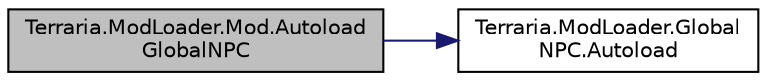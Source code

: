 digraph "Terraria.ModLoader.Mod.AutoloadGlobalNPC"
{
  edge [fontname="Helvetica",fontsize="10",labelfontname="Helvetica",labelfontsize="10"];
  node [fontname="Helvetica",fontsize="10",shape=record];
  rankdir="LR";
  Node124 [label="Terraria.ModLoader.Mod.Autoload\lGlobalNPC",height=0.2,width=0.4,color="black", fillcolor="grey75", style="filled", fontcolor="black"];
  Node124 -> Node125 [color="midnightblue",fontsize="10",style="solid",fontname="Helvetica"];
  Node125 [label="Terraria.ModLoader.Global\lNPC.Autoload",height=0.2,width=0.4,color="black", fillcolor="white", style="filled",URL="$class_terraria_1_1_mod_loader_1_1_global_n_p_c.html#a7152e134e1faf0fa685644c3e6f6b1f2",tooltip="Allows you to automatically load a GlobalNPC instead of using Mod.AddGlobalNPC. Return true to allow ..."];
}
